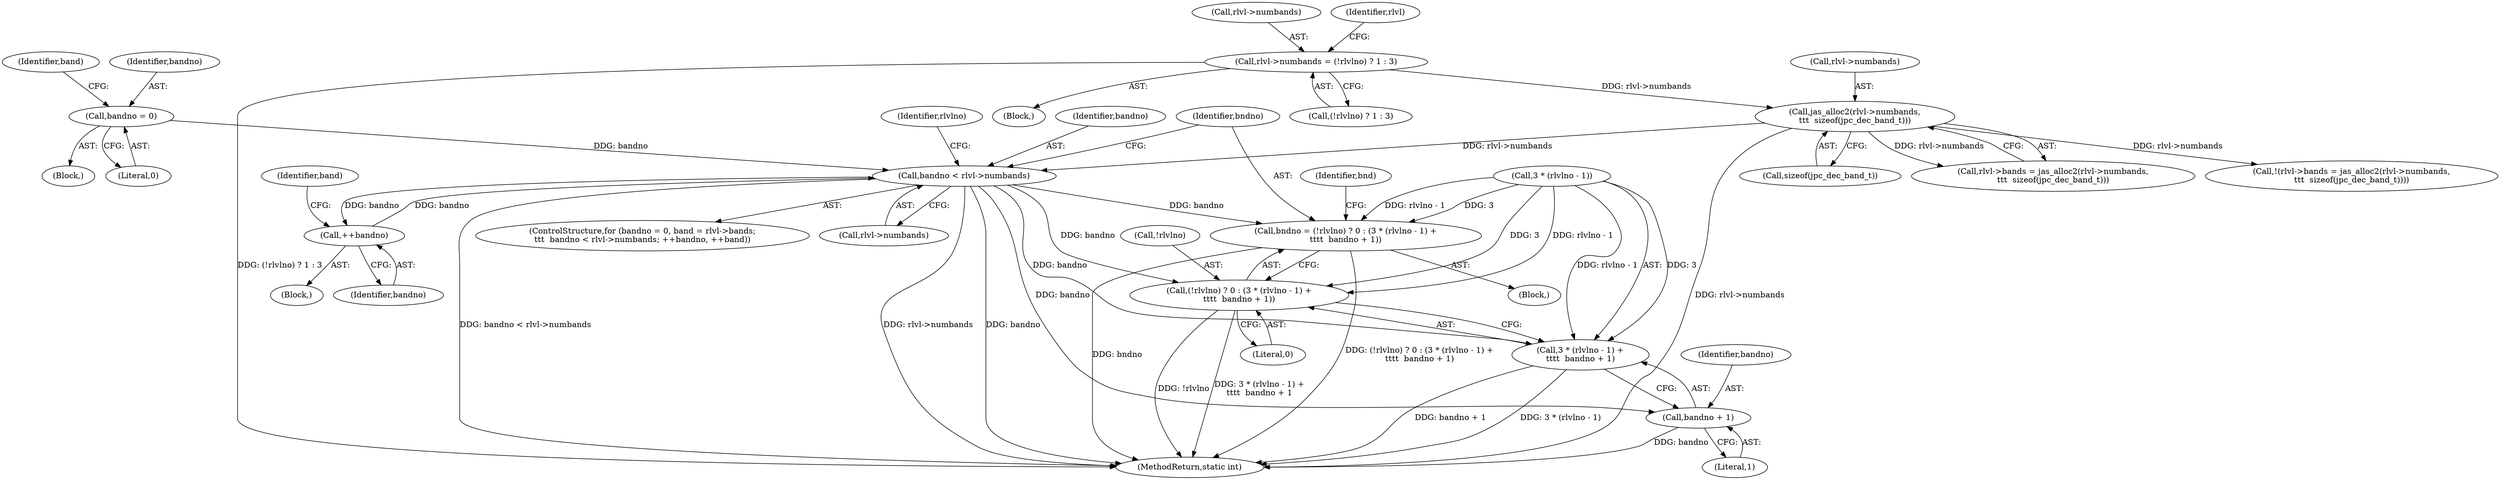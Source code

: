 digraph "0_jasper_1abc2e5a401a4bf1d5ca4df91358ce5df111f495@pointer" {
"1000679" [label="(Call,bandno < rlvl->numbands)"];
"1000671" [label="(Call,bandno = 0)"];
"1000685" [label="(Call,++bandno)"];
"1000679" [label="(Call,bandno < rlvl->numbands)"];
"1000659" [label="(Call,jas_alloc2(rlvl->numbands,\n\t\t\t  sizeof(jpc_dec_band_t)))"];
"1000644" [label="(Call,rlvl->numbands = (!rlvlno) ? 1 : 3)"];
"1000690" [label="(Call,bndno = (!rlvlno) ? 0 : (3 * (rlvlno - 1) +\n\t\t\t\t  bandno + 1))"];
"1000692" [label="(Call,(!rlvlno) ? 0 : (3 * (rlvlno - 1) +\n\t\t\t\t  bandno + 1))"];
"1000696" [label="(Call,3 * (rlvlno - 1) +\n\t\t\t\t  bandno + 1)"];
"1000702" [label="(Call,bandno + 1)"];
"1000345" [label="(Block,)"];
"1000342" [label="(Identifier,rlvlno)"];
"1000706" [label="(Identifier,bnd)"];
"1000693" [label="(Call,!rlvlno)"];
"1000663" [label="(Call,sizeof(jpc_dec_band_t))"];
"1000703" [label="(Identifier,bandno)"];
"1000670" [label="(Block,)"];
"1000675" [label="(Identifier,band)"];
"1000690" [label="(Call,bndno = (!rlvlno) ? 0 : (3 * (rlvlno - 1) +\n\t\t\t\t  bandno + 1))"];
"1000671" [label="(Call,bandno = 0)"];
"1001419" [label="(MethodReturn,static int)"];
"1000659" [label="(Call,jas_alloc2(rlvl->numbands,\n\t\t\t  sizeof(jpc_dec_band_t)))"];
"1000672" [label="(Identifier,bandno)"];
"1000673" [label="(Literal,0)"];
"1000645" [label="(Call,rlvl->numbands)"];
"1000686" [label="(Identifier,bandno)"];
"1000702" [label="(Call,bandno + 1)"];
"1000657" [label="(Identifier,rlvl)"];
"1000681" [label="(Call,rlvl->numbands)"];
"1000644" [label="(Call,rlvl->numbands = (!rlvlno) ? 1 : 3)"];
"1000696" [label="(Call,3 * (rlvlno - 1) +\n\t\t\t\t  bandno + 1)"];
"1000655" [label="(Call,rlvl->bands = jas_alloc2(rlvl->numbands,\n\t\t\t  sizeof(jpc_dec_band_t)))"];
"1000689" [label="(Block,)"];
"1000648" [label="(Call,(!rlvlno) ? 1 : 3)"];
"1000679" [label="(Call,bandno < rlvl->numbands)"];
"1000660" [label="(Call,rlvl->numbands)"];
"1000669" [label="(ControlStructure,for (bandno = 0, band = rlvl->bands;\n\t\t\t  bandno < rlvl->numbands; ++bandno, ++band))"];
"1000691" [label="(Identifier,bndno)"];
"1000654" [label="(Call,!(rlvl->bands = jas_alloc2(rlvl->numbands,\n\t\t\t  sizeof(jpc_dec_band_t))))"];
"1000684" [label="(Block,)"];
"1000680" [label="(Identifier,bandno)"];
"1000704" [label="(Literal,1)"];
"1000688" [label="(Identifier,band)"];
"1000692" [label="(Call,(!rlvlno) ? 0 : (3 * (rlvlno - 1) +\n\t\t\t\t  bandno + 1))"];
"1000697" [label="(Call,3 * (rlvlno - 1))"];
"1000685" [label="(Call,++bandno)"];
"1000695" [label="(Literal,0)"];
"1000679" -> "1000669"  [label="AST: "];
"1000679" -> "1000681"  [label="CFG: "];
"1000680" -> "1000679"  [label="AST: "];
"1000681" -> "1000679"  [label="AST: "];
"1000691" -> "1000679"  [label="CFG: "];
"1000342" -> "1000679"  [label="CFG: "];
"1000679" -> "1001419"  [label="DDG: rlvl->numbands"];
"1000679" -> "1001419"  [label="DDG: bandno"];
"1000679" -> "1001419"  [label="DDG: bandno < rlvl->numbands"];
"1000671" -> "1000679"  [label="DDG: bandno"];
"1000685" -> "1000679"  [label="DDG: bandno"];
"1000659" -> "1000679"  [label="DDG: rlvl->numbands"];
"1000679" -> "1000685"  [label="DDG: bandno"];
"1000679" -> "1000690"  [label="DDG: bandno"];
"1000679" -> "1000692"  [label="DDG: bandno"];
"1000679" -> "1000696"  [label="DDG: bandno"];
"1000679" -> "1000702"  [label="DDG: bandno"];
"1000671" -> "1000670"  [label="AST: "];
"1000671" -> "1000673"  [label="CFG: "];
"1000672" -> "1000671"  [label="AST: "];
"1000673" -> "1000671"  [label="AST: "];
"1000675" -> "1000671"  [label="CFG: "];
"1000685" -> "1000684"  [label="AST: "];
"1000685" -> "1000686"  [label="CFG: "];
"1000686" -> "1000685"  [label="AST: "];
"1000688" -> "1000685"  [label="CFG: "];
"1000659" -> "1000655"  [label="AST: "];
"1000659" -> "1000663"  [label="CFG: "];
"1000660" -> "1000659"  [label="AST: "];
"1000663" -> "1000659"  [label="AST: "];
"1000655" -> "1000659"  [label="CFG: "];
"1000659" -> "1001419"  [label="DDG: rlvl->numbands"];
"1000659" -> "1000654"  [label="DDG: rlvl->numbands"];
"1000659" -> "1000655"  [label="DDG: rlvl->numbands"];
"1000644" -> "1000659"  [label="DDG: rlvl->numbands"];
"1000644" -> "1000345"  [label="AST: "];
"1000644" -> "1000648"  [label="CFG: "];
"1000645" -> "1000644"  [label="AST: "];
"1000648" -> "1000644"  [label="AST: "];
"1000657" -> "1000644"  [label="CFG: "];
"1000644" -> "1001419"  [label="DDG: (!rlvlno) ? 1 : 3"];
"1000690" -> "1000689"  [label="AST: "];
"1000690" -> "1000692"  [label="CFG: "];
"1000691" -> "1000690"  [label="AST: "];
"1000692" -> "1000690"  [label="AST: "];
"1000706" -> "1000690"  [label="CFG: "];
"1000690" -> "1001419"  [label="DDG: (!rlvlno) ? 0 : (3 * (rlvlno - 1) +\n\t\t\t\t  bandno + 1)"];
"1000690" -> "1001419"  [label="DDG: bndno"];
"1000697" -> "1000690"  [label="DDG: 3"];
"1000697" -> "1000690"  [label="DDG: rlvlno - 1"];
"1000692" -> "1000695"  [label="CFG: "];
"1000692" -> "1000696"  [label="CFG: "];
"1000693" -> "1000692"  [label="AST: "];
"1000695" -> "1000692"  [label="AST: "];
"1000696" -> "1000692"  [label="AST: "];
"1000692" -> "1001419"  [label="DDG: !rlvlno"];
"1000692" -> "1001419"  [label="DDG: 3 * (rlvlno - 1) +\n\t\t\t\t  bandno + 1"];
"1000697" -> "1000692"  [label="DDG: 3"];
"1000697" -> "1000692"  [label="DDG: rlvlno - 1"];
"1000696" -> "1000702"  [label="CFG: "];
"1000697" -> "1000696"  [label="AST: "];
"1000702" -> "1000696"  [label="AST: "];
"1000696" -> "1001419"  [label="DDG: 3 * (rlvlno - 1)"];
"1000696" -> "1001419"  [label="DDG: bandno + 1"];
"1000697" -> "1000696"  [label="DDG: 3"];
"1000697" -> "1000696"  [label="DDG: rlvlno - 1"];
"1000702" -> "1000704"  [label="CFG: "];
"1000703" -> "1000702"  [label="AST: "];
"1000704" -> "1000702"  [label="AST: "];
"1000702" -> "1001419"  [label="DDG: bandno"];
}
